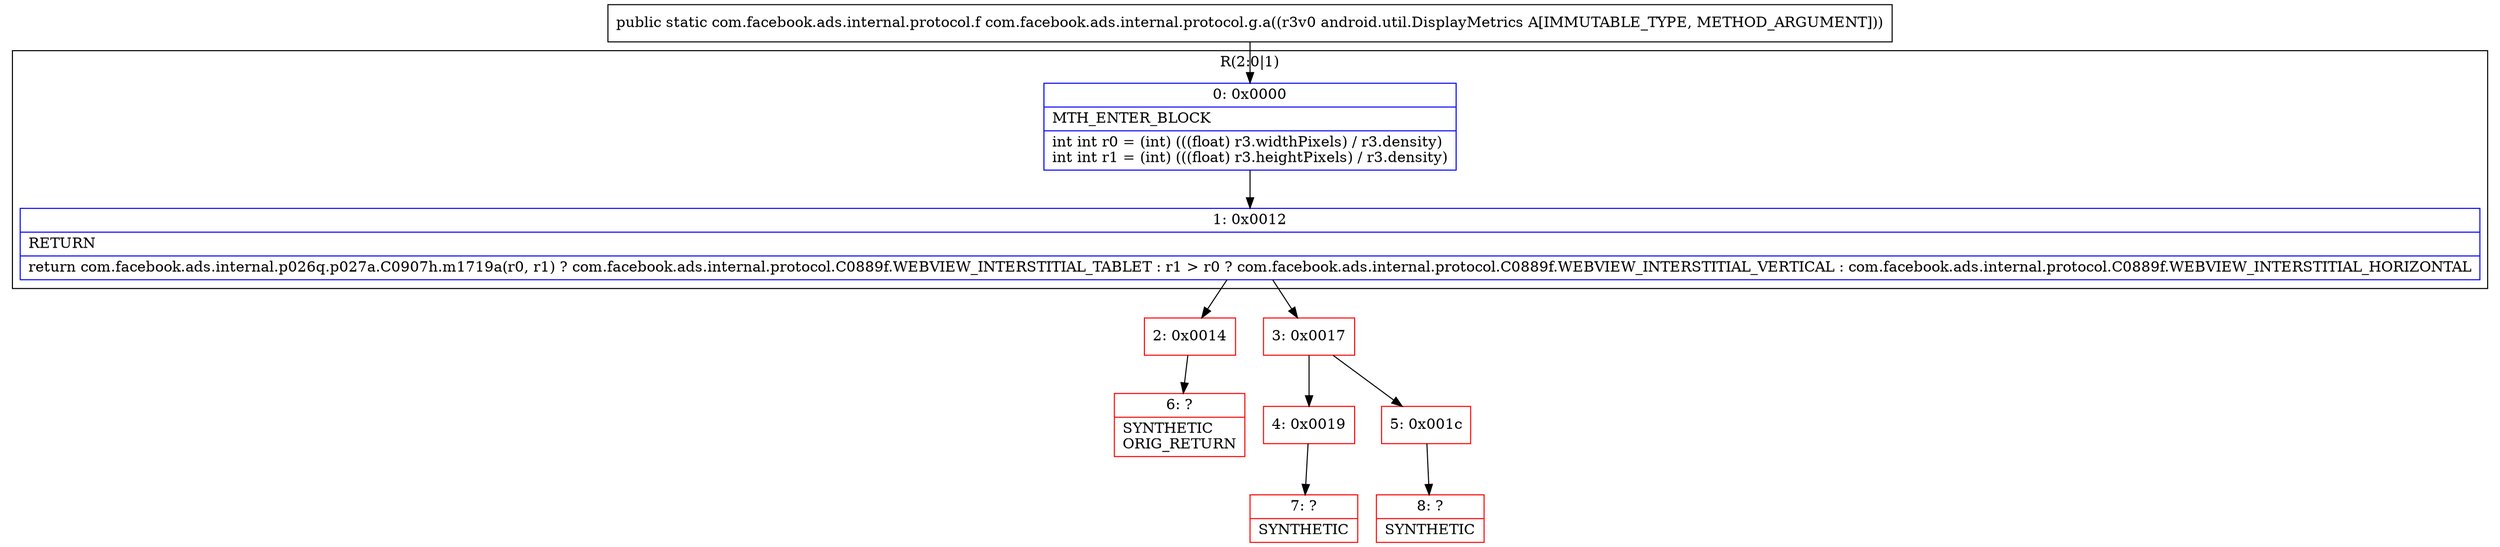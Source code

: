 digraph "CFG forcom.facebook.ads.internal.protocol.g.a(Landroid\/util\/DisplayMetrics;)Lcom\/facebook\/ads\/internal\/protocol\/f;" {
subgraph cluster_Region_1995157449 {
label = "R(2:0|1)";
node [shape=record,color=blue];
Node_0 [shape=record,label="{0\:\ 0x0000|MTH_ENTER_BLOCK\l|int int r0 = (int) (((float) r3.widthPixels) \/ r3.density)\lint int r1 = (int) (((float) r3.heightPixels) \/ r3.density)\l}"];
Node_1 [shape=record,label="{1\:\ 0x0012|RETURN\l|return com.facebook.ads.internal.p026q.p027a.C0907h.m1719a(r0, r1) ? com.facebook.ads.internal.protocol.C0889f.WEBVIEW_INTERSTITIAL_TABLET : r1 \> r0 ? com.facebook.ads.internal.protocol.C0889f.WEBVIEW_INTERSTITIAL_VERTICAL : com.facebook.ads.internal.protocol.C0889f.WEBVIEW_INTERSTITIAL_HORIZONTAL\l}"];
}
Node_2 [shape=record,color=red,label="{2\:\ 0x0014}"];
Node_3 [shape=record,color=red,label="{3\:\ 0x0017}"];
Node_4 [shape=record,color=red,label="{4\:\ 0x0019}"];
Node_5 [shape=record,color=red,label="{5\:\ 0x001c}"];
Node_6 [shape=record,color=red,label="{6\:\ ?|SYNTHETIC\lORIG_RETURN\l}"];
Node_7 [shape=record,color=red,label="{7\:\ ?|SYNTHETIC\l}"];
Node_8 [shape=record,color=red,label="{8\:\ ?|SYNTHETIC\l}"];
MethodNode[shape=record,label="{public static com.facebook.ads.internal.protocol.f com.facebook.ads.internal.protocol.g.a((r3v0 android.util.DisplayMetrics A[IMMUTABLE_TYPE, METHOD_ARGUMENT])) }"];
MethodNode -> Node_0;
Node_0 -> Node_1;
Node_1 -> Node_2;
Node_1 -> Node_3;
Node_2 -> Node_6;
Node_3 -> Node_4;
Node_3 -> Node_5;
Node_4 -> Node_7;
Node_5 -> Node_8;
}

